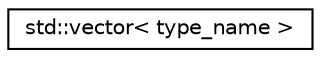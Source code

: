 digraph "Graphical Class Hierarchy"
{
  edge [fontname="Helvetica",fontsize="10",labelfontname="Helvetica",labelfontsize="10"];
  node [fontname="Helvetica",fontsize="10",shape=record];
  rankdir="LR";
  Node0 [label="std::vector\< type_name \>",height=0.2,width=0.4,color="black", fillcolor="white", style="filled",URL="$classstd_1_1vector.html"];
}
